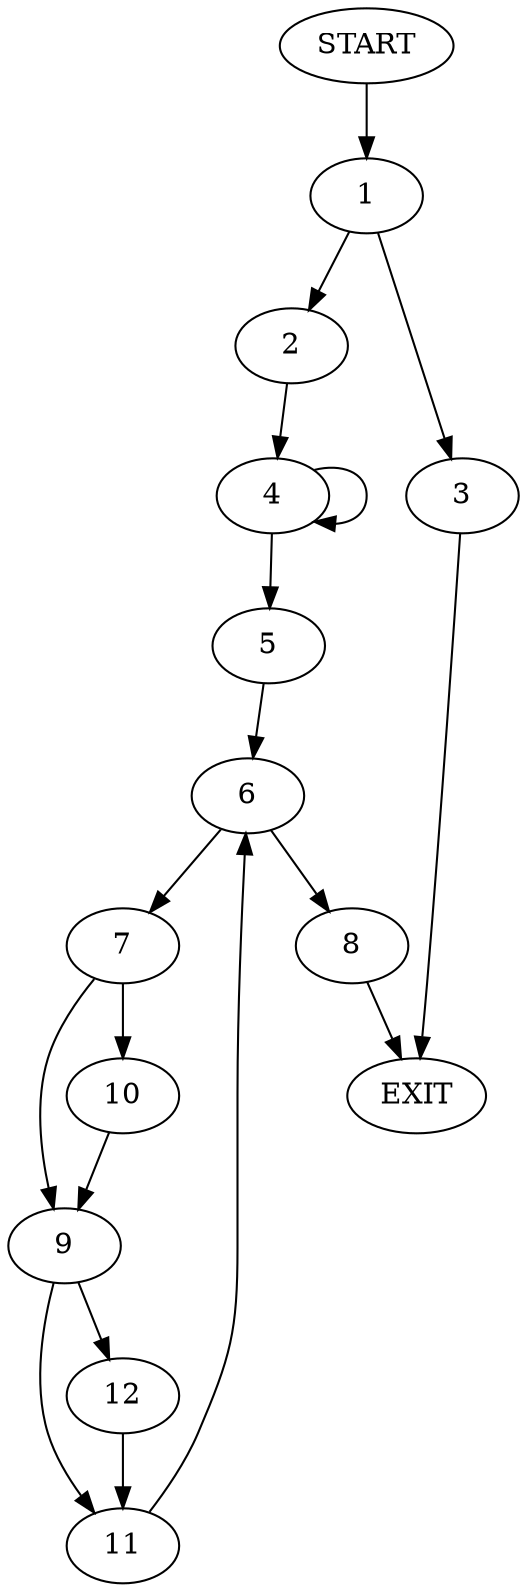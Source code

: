 digraph {
0 [label="START"]
13 [label="EXIT"]
0 -> 1
1 -> 2
1 -> 3
3 -> 13
2 -> 4
4 -> 4
4 -> 5
5 -> 6
6 -> 7
6 -> 8
7 -> 9
7 -> 10
8 -> 13
10 -> 9
9 -> 11
9 -> 12
11 -> 6
12 -> 11
}
